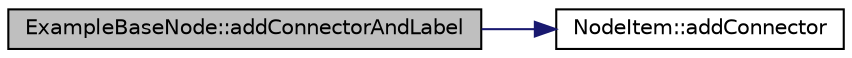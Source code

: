 digraph G
{
  edge [fontname="Helvetica",fontsize="10",labelfontname="Helvetica",labelfontsize="10"];
  node [fontname="Helvetica",fontsize="10",shape=record];
  rankdir="LR";
  Node1 [label="ExampleBaseNode::addConnectorAndLabel",height=0.2,width=0.4,color="black", fillcolor="grey75", style="filled" fontcolor="black"];
  Node1 -> Node2 [color="midnightblue",fontsize="10",style="solid",fontname="Helvetica"];
  Node2 [label="NodeItem::addConnector",height=0.2,width=0.4,color="black", fillcolor="white", style="filled",URL="$class_node_item.html#acd3fcdd425874f84502283f617d65949"];
}

